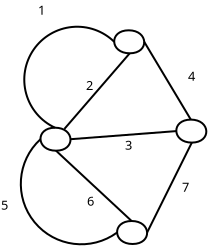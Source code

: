<?xml version="1.0" encoding="UTF-8"?>
<dia:diagram xmlns:dia="http://www.lysator.liu.se/~alla/dia/">
  <dia:layer name="Background" visible="true" active="true">
    <dia:object type="Standard - Beziergon" version="0" id="O0">
      <dia:attribute name="obj_pos">
        <dia:point val="21.15,16.15"/>
      </dia:attribute>
      <dia:attribute name="obj_bb">
        <dia:rectangle val="20.375,16.1;21.976,17.35"/>
      </dia:attribute>
      <dia:attribute name="bez_points">
        <dia:point val="21.15,16.15"/>
        <dia:point val="22.15,16.15"/>
        <dia:point val="22.2,17.3"/>
        <dia:point val="21.2,17.3"/>
        <dia:point val="20.2,17.3"/>
        <dia:point val="20.15,16.15"/>
      </dia:attribute>
      <dia:attribute name="corner_types">
        <dia:enum val="-2074090944"/>
        <dia:enum val="0"/>
        <dia:enum val="0"/>
      </dia:attribute>
      <dia:attribute name="show_background">
        <dia:boolean val="true"/>
      </dia:attribute>
    </dia:object>
    <dia:object type="Standard - Beziergon" version="0" id="O1">
      <dia:attribute name="obj_pos">
        <dia:point val="24.98,20.815"/>
      </dia:attribute>
      <dia:attribute name="obj_bb">
        <dia:rectangle val="24.205,20.765;25.806,22.015"/>
      </dia:attribute>
      <dia:attribute name="bez_points">
        <dia:point val="24.98,20.815"/>
        <dia:point val="25.98,20.815"/>
        <dia:point val="26.03,21.965"/>
        <dia:point val="25.03,21.965"/>
        <dia:point val="24.03,21.965"/>
        <dia:point val="23.98,20.815"/>
      </dia:attribute>
      <dia:attribute name="corner_types">
        <dia:enum val="-2074090944"/>
        <dia:enum val="0"/>
        <dia:enum val="0"/>
      </dia:attribute>
      <dia:attribute name="show_background">
        <dia:boolean val="true"/>
      </dia:attribute>
    </dia:object>
    <dia:object type="Standard - Beziergon" version="0" id="O2">
      <dia:attribute name="obj_pos">
        <dia:point val="24.835,11.28"/>
      </dia:attribute>
      <dia:attribute name="obj_bb">
        <dia:rectangle val="24.06,11.23;25.661,12.48"/>
      </dia:attribute>
      <dia:attribute name="bez_points">
        <dia:point val="24.835,11.28"/>
        <dia:point val="25.835,11.28"/>
        <dia:point val="25.886,12.43"/>
        <dia:point val="24.886,12.43"/>
        <dia:point val="23.886,12.43"/>
        <dia:point val="23.835,11.28"/>
      </dia:attribute>
      <dia:attribute name="corner_types">
        <dia:enum val="-2074090944"/>
        <dia:enum val="0"/>
        <dia:enum val="0"/>
      </dia:attribute>
      <dia:attribute name="show_background">
        <dia:boolean val="true"/>
      </dia:attribute>
    </dia:object>
    <dia:object type="Standard - Beziergon" version="0" id="O3">
      <dia:attribute name="obj_pos">
        <dia:point val="27.941,15.745"/>
      </dia:attribute>
      <dia:attribute name="obj_bb">
        <dia:rectangle val="27.165,15.695;28.766,16.945"/>
      </dia:attribute>
      <dia:attribute name="bez_points">
        <dia:point val="27.941,15.745"/>
        <dia:point val="28.941,15.745"/>
        <dia:point val="28.991,16.895"/>
        <dia:point val="27.991,16.895"/>
        <dia:point val="26.991,16.895"/>
        <dia:point val="26.941,15.745"/>
      </dia:attribute>
      <dia:attribute name="corner_types">
        <dia:enum val="-2074090944"/>
        <dia:enum val="0"/>
        <dia:enum val="0"/>
      </dia:attribute>
      <dia:attribute name="show_background">
        <dia:boolean val="true"/>
      </dia:attribute>
    </dia:object>
    <dia:object type="Standard - Line" version="0" id="O4">
      <dia:attribute name="obj_pos">
        <dia:point val="21.925,16.725"/>
      </dia:attribute>
      <dia:attribute name="obj_bb">
        <dia:rectangle val="21.871,16.266;27.269,16.779"/>
      </dia:attribute>
      <dia:attribute name="conn_endpoints">
        <dia:point val="21.925,16.725"/>
        <dia:point val="27.215,16.32"/>
      </dia:attribute>
      <dia:attribute name="numcp">
        <dia:int val="1"/>
      </dia:attribute>
      <dia:connections>
        <dia:connection handle="0" to="O0" connection="1"/>
        <dia:connection handle="1" to="O3" connection="3"/>
      </dia:connections>
    </dia:object>
    <dia:object type="Standard - Line" version="0" id="O5">
      <dia:attribute name="obj_pos">
        <dia:point val="25.61,11.855"/>
      </dia:attribute>
      <dia:attribute name="obj_bb">
        <dia:rectangle val="25.542,11.786;28.009,15.814"/>
      </dia:attribute>
      <dia:attribute name="conn_endpoints">
        <dia:point val="25.61,11.855"/>
        <dia:point val="27.941,15.745"/>
      </dia:attribute>
      <dia:attribute name="numcp">
        <dia:int val="1"/>
      </dia:attribute>
      <dia:connections>
        <dia:connection handle="0" to="O2" connection="1"/>
        <dia:connection handle="1" to="O3" connection="0"/>
      </dia:connections>
    </dia:object>
    <dia:object type="Standard - Line" version="0" id="O6">
      <dia:attribute name="obj_pos">
        <dia:point val="25.756,21.39"/>
      </dia:attribute>
      <dia:attribute name="obj_bb">
        <dia:rectangle val="25.688,16.828;28.058,21.457"/>
      </dia:attribute>
      <dia:attribute name="conn_endpoints">
        <dia:point val="25.756,21.39"/>
        <dia:point val="27.991,16.895"/>
      </dia:attribute>
      <dia:attribute name="numcp">
        <dia:int val="1"/>
      </dia:attribute>
      <dia:connections>
        <dia:connection handle="0" to="O1" connection="1"/>
        <dia:connection handle="1" to="O3" connection="2"/>
      </dia:connections>
    </dia:object>
    <dia:object type="Standard - Line" version="0" id="O7">
      <dia:attribute name="obj_pos">
        <dia:point val="21.619,16.211"/>
      </dia:attribute>
      <dia:attribute name="obj_bb">
        <dia:rectangle val="21.548,12.36;24.956,16.282"/>
      </dia:attribute>
      <dia:attribute name="conn_endpoints">
        <dia:point val="21.619,16.211"/>
        <dia:point val="24.886,12.43"/>
      </dia:attribute>
      <dia:attribute name="numcp">
        <dia:int val="1"/>
      </dia:attribute>
      <dia:connections>
        <dia:connection handle="0" to="O0" connection="4"/>
        <dia:connection handle="1" to="O2" connection="2"/>
      </dia:connections>
    </dia:object>
    <dia:object type="Standard - Line" version="0" id="O8">
      <dia:attribute name="obj_pos">
        <dia:point val="21.2,17.3"/>
      </dia:attribute>
      <dia:attribute name="obj_bb">
        <dia:rectangle val="21.129,17.229;25.051,20.886"/>
      </dia:attribute>
      <dia:attribute name="conn_endpoints">
        <dia:point val="21.2,17.3"/>
        <dia:point val="24.98,20.815"/>
      </dia:attribute>
      <dia:attribute name="numcp">
        <dia:int val="1"/>
      </dia:attribute>
      <dia:connections>
        <dia:connection handle="0" to="O0" connection="2"/>
        <dia:connection handle="1" to="O1" connection="0"/>
      </dia:connections>
    </dia:object>
    <dia:object type="Standard - Arc" version="0" id="O9">
      <dia:attribute name="obj_pos">
        <dia:point val="20.425,16.725"/>
      </dia:attribute>
      <dia:attribute name="obj_bb">
        <dia:rectangle val="19.391,16.655;24.326,22.029"/>
      </dia:attribute>
      <dia:attribute name="conn_endpoints">
        <dia:point val="20.425,16.725"/>
        <dia:point val="24.256,21.39"/>
      </dia:attribute>
      <dia:attribute name="curve_distance">
        <dia:real val="2.864"/>
      </dia:attribute>
      <dia:attribute name="line_width">
        <dia:real val="0.1"/>
      </dia:attribute>
      <dia:connections>
        <dia:connection handle="0" to="O0" connection="3"/>
        <dia:connection handle="1" to="O1" connection="3"/>
      </dia:connections>
    </dia:object>
    <dia:object type="Standard - Arc" version="0" id="O10">
      <dia:attribute name="obj_pos">
        <dia:point val="24.11,11.855"/>
      </dia:attribute>
      <dia:attribute name="obj_bb">
        <dia:rectangle val="19.564,11.051;24.18,16.22"/>
      </dia:attribute>
      <dia:attribute name="conn_endpoints">
        <dia:point val="24.11,11.855"/>
        <dia:point val="21.15,16.15"/>
      </dia:attribute>
      <dia:attribute name="curve_distance">
        <dia:real val="3.095"/>
      </dia:attribute>
      <dia:attribute name="line_width">
        <dia:real val="0.1"/>
      </dia:attribute>
      <dia:connections>
        <dia:connection handle="0" to="O2" connection="3"/>
        <dia:connection handle="1" to="O0" connection="0"/>
      </dia:connections>
    </dia:object>
    <dia:object type="Standard - Text" version="1" id="O11">
      <dia:attribute name="obj_pos">
        <dia:point val="20.3,10.5"/>
      </dia:attribute>
      <dia:attribute name="obj_bb">
        <dia:rectangle val="20.3,9.906;20.707,10.651"/>
      </dia:attribute>
      <dia:attribute name="text">
        <dia:composite type="text">
          <dia:attribute name="string">
            <dia:string>#1#</dia:string>
          </dia:attribute>
          <dia:attribute name="font">
            <dia:font family="sans" style="0" name="Helvetica"/>
          </dia:attribute>
          <dia:attribute name="height">
            <dia:real val="0.8"/>
          </dia:attribute>
          <dia:attribute name="pos">
            <dia:point val="20.3,10.5"/>
          </dia:attribute>
          <dia:attribute name="color">
            <dia:color val="#000000"/>
          </dia:attribute>
          <dia:attribute name="alignment">
            <dia:enum val="0"/>
          </dia:attribute>
        </dia:composite>
      </dia:attribute>
      <dia:attribute name="valign">
        <dia:enum val="3"/>
      </dia:attribute>
    </dia:object>
    <dia:object type="Standard - Text" version="1" id="O12">
      <dia:attribute name="obj_pos">
        <dia:point val="22.705,14.259"/>
      </dia:attribute>
      <dia:attribute name="obj_bb">
        <dia:rectangle val="22.705,13.665;23.113,14.41"/>
      </dia:attribute>
      <dia:attribute name="text">
        <dia:composite type="text">
          <dia:attribute name="string">
            <dia:string>#2#</dia:string>
          </dia:attribute>
          <dia:attribute name="font">
            <dia:font family="sans" style="0" name="Helvetica"/>
          </dia:attribute>
          <dia:attribute name="height">
            <dia:real val="0.8"/>
          </dia:attribute>
          <dia:attribute name="pos">
            <dia:point val="22.705,14.259"/>
          </dia:attribute>
          <dia:attribute name="color">
            <dia:color val="#000000"/>
          </dia:attribute>
          <dia:attribute name="alignment">
            <dia:enum val="0"/>
          </dia:attribute>
        </dia:composite>
      </dia:attribute>
      <dia:attribute name="valign">
        <dia:enum val="3"/>
      </dia:attribute>
    </dia:object>
    <dia:object type="Standard - Text" version="1" id="O13">
      <dia:attribute name="obj_pos">
        <dia:point val="24.65,17.25"/>
      </dia:attribute>
      <dia:attribute name="obj_bb">
        <dia:rectangle val="24.65,16.637;25.076,17.438"/>
      </dia:attribute>
      <dia:attribute name="text">
        <dia:composite type="text">
          <dia:attribute name="string">
            <dia:string>#3#</dia:string>
          </dia:attribute>
          <dia:attribute name="font">
            <dia:font family="sans" style="0" name="Helvetica"/>
          </dia:attribute>
          <dia:attribute name="height">
            <dia:real val="0.8"/>
          </dia:attribute>
          <dia:attribute name="pos">
            <dia:point val="24.65,17.25"/>
          </dia:attribute>
          <dia:attribute name="color">
            <dia:color val="#000000"/>
          </dia:attribute>
          <dia:attribute name="alignment">
            <dia:enum val="0"/>
          </dia:attribute>
        </dia:composite>
      </dia:attribute>
      <dia:attribute name="valign">
        <dia:enum val="3"/>
      </dia:attribute>
    </dia:object>
    <dia:object type="Standard - Text" version="1" id="O14">
      <dia:attribute name="obj_pos">
        <dia:point val="27.8,13.8"/>
      </dia:attribute>
      <dia:attribute name="obj_bb">
        <dia:rectangle val="27.8,13.187;28.226,13.988"/>
      </dia:attribute>
      <dia:attribute name="text">
        <dia:composite type="text">
          <dia:attribute name="string">
            <dia:string>#4#</dia:string>
          </dia:attribute>
          <dia:attribute name="font">
            <dia:font family="sans" style="0" name="Helvetica"/>
          </dia:attribute>
          <dia:attribute name="height">
            <dia:real val="0.8"/>
          </dia:attribute>
          <dia:attribute name="pos">
            <dia:point val="27.8,13.8"/>
          </dia:attribute>
          <dia:attribute name="color">
            <dia:color val="#000000"/>
          </dia:attribute>
          <dia:attribute name="alignment">
            <dia:enum val="0"/>
          </dia:attribute>
        </dia:composite>
      </dia:attribute>
      <dia:attribute name="valign">
        <dia:enum val="3"/>
      </dia:attribute>
    </dia:object>
    <dia:object type="Standard - Text" version="1" id="O15">
      <dia:attribute name="obj_pos">
        <dia:point val="18.45,20.25"/>
      </dia:attribute>
      <dia:attribute name="obj_bb">
        <dia:rectangle val="18.45,19.637;18.876,20.438"/>
      </dia:attribute>
      <dia:attribute name="text">
        <dia:composite type="text">
          <dia:attribute name="string">
            <dia:string>#5#</dia:string>
          </dia:attribute>
          <dia:attribute name="font">
            <dia:font family="sans" style="0" name="Helvetica"/>
          </dia:attribute>
          <dia:attribute name="height">
            <dia:real val="0.8"/>
          </dia:attribute>
          <dia:attribute name="pos">
            <dia:point val="18.45,20.25"/>
          </dia:attribute>
          <dia:attribute name="color">
            <dia:color val="#000000"/>
          </dia:attribute>
          <dia:attribute name="alignment">
            <dia:enum val="0"/>
          </dia:attribute>
        </dia:composite>
      </dia:attribute>
      <dia:attribute name="valign">
        <dia:enum val="3"/>
      </dia:attribute>
    </dia:object>
    <dia:object type="Standard - Text" version="1" id="O16">
      <dia:attribute name="obj_pos">
        <dia:point val="22.75,20.05"/>
      </dia:attribute>
      <dia:attribute name="obj_bb">
        <dia:rectangle val="22.75,19.437;23.176,20.238"/>
      </dia:attribute>
      <dia:attribute name="text">
        <dia:composite type="text">
          <dia:attribute name="string">
            <dia:string>#6#</dia:string>
          </dia:attribute>
          <dia:attribute name="font">
            <dia:font family="sans" style="0" name="Helvetica"/>
          </dia:attribute>
          <dia:attribute name="height">
            <dia:real val="0.8"/>
          </dia:attribute>
          <dia:attribute name="pos">
            <dia:point val="22.75,20.05"/>
          </dia:attribute>
          <dia:attribute name="color">
            <dia:color val="#000000"/>
          </dia:attribute>
          <dia:attribute name="alignment">
            <dia:enum val="0"/>
          </dia:attribute>
        </dia:composite>
      </dia:attribute>
      <dia:attribute name="valign">
        <dia:enum val="3"/>
      </dia:attribute>
    </dia:object>
    <dia:object type="Standard - Text" version="1" id="O17">
      <dia:attribute name="obj_pos">
        <dia:point val="27.5,19.35"/>
      </dia:attribute>
      <dia:attribute name="obj_bb">
        <dia:rectangle val="27.5,18.737;27.926,19.538"/>
      </dia:attribute>
      <dia:attribute name="text">
        <dia:composite type="text">
          <dia:attribute name="string">
            <dia:string>#7#</dia:string>
          </dia:attribute>
          <dia:attribute name="font">
            <dia:font family="sans" style="0" name="Helvetica"/>
          </dia:attribute>
          <dia:attribute name="height">
            <dia:real val="0.8"/>
          </dia:attribute>
          <dia:attribute name="pos">
            <dia:point val="27.5,19.35"/>
          </dia:attribute>
          <dia:attribute name="color">
            <dia:color val="#000000"/>
          </dia:attribute>
          <dia:attribute name="alignment">
            <dia:enum val="0"/>
          </dia:attribute>
        </dia:composite>
      </dia:attribute>
      <dia:attribute name="valign">
        <dia:enum val="3"/>
      </dia:attribute>
    </dia:object>
  </dia:layer>
</dia:diagram>
